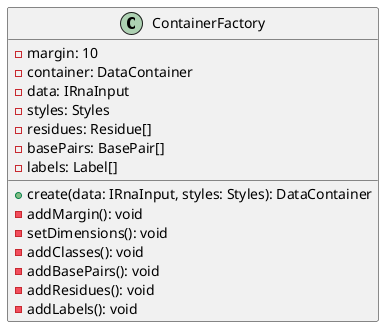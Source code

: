 @startuml
class ContainerFactory {
    -margin: 10
    -container: DataContainer
    -data: IRnaInput
    -styles: Styles
    -residues: Residue[]
    -basePairs: BasePair[]
    -labels: Label[]
    +create(data: IRnaInput, styles: Styles): DataContainer
    -addMargin(): void
    -setDimensions(): void
    -addClasses(): void
    -addBasePairs(): void
    -addResidues(): void
    -addLabels(): void
}
@enduml
